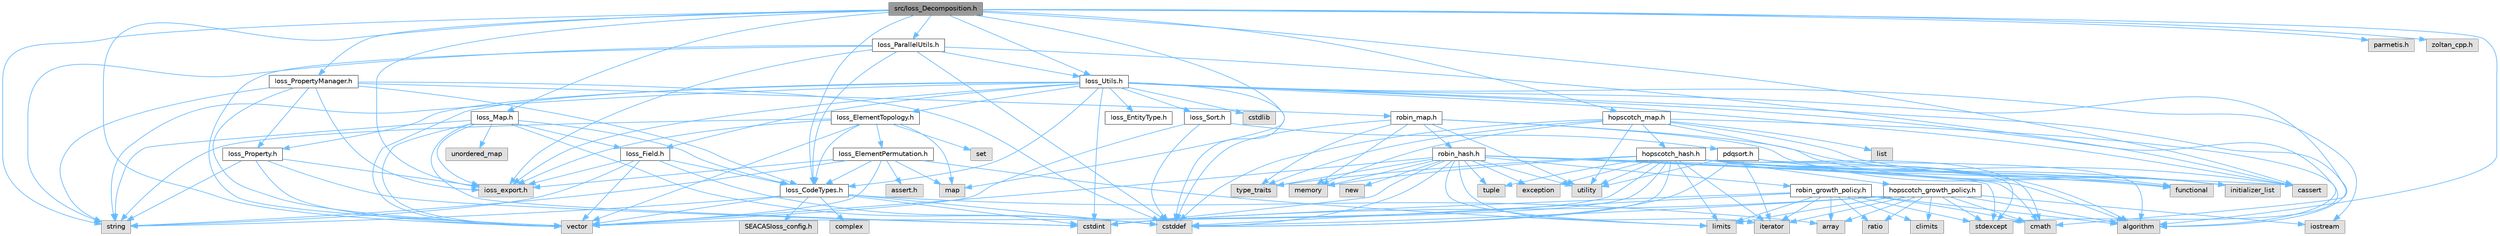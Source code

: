 digraph "src/Ioss_Decomposition.h"
{
 // INTERACTIVE_SVG=YES
 // LATEX_PDF_SIZE
  bgcolor="transparent";
  edge [fontname=Helvetica,fontsize=10,labelfontname=Helvetica,labelfontsize=10];
  node [fontname=Helvetica,fontsize=10,shape=box,height=0.2,width=0.4];
  Node1 [id="Node000001",label="src/Ioss_Decomposition.h",height=0.2,width=0.4,color="gray40", fillcolor="grey60", style="filled", fontcolor="black",tooltip=" "];
  Node1 -> Node2 [id="edge1_Node000001_Node000002",color="steelblue1",style="solid",tooltip=" "];
  Node2 [id="Node000002",label="ioss_export.h",height=0.2,width=0.4,color="grey60", fillcolor="#E0E0E0", style="filled",tooltip=" "];
  Node1 -> Node3 [id="edge2_Node000001_Node000003",color="steelblue1",style="solid",tooltip=" "];
  Node3 [id="Node000003",label="Ioss_CodeTypes.h",height=0.2,width=0.4,color="grey40", fillcolor="white", style="filled",URL="$Ioss__CodeTypes_8h.html",tooltip=" "];
  Node3 -> Node4 [id="edge3_Node000003_Node000004",color="steelblue1",style="solid",tooltip=" "];
  Node4 [id="Node000004",label="array",height=0.2,width=0.4,color="grey60", fillcolor="#E0E0E0", style="filled",tooltip=" "];
  Node3 -> Node5 [id="edge4_Node000003_Node000005",color="steelblue1",style="solid",tooltip=" "];
  Node5 [id="Node000005",label="cstddef",height=0.2,width=0.4,color="grey60", fillcolor="#E0E0E0", style="filled",tooltip=" "];
  Node3 -> Node6 [id="edge5_Node000003_Node000006",color="steelblue1",style="solid",tooltip=" "];
  Node6 [id="Node000006",label="cstdint",height=0.2,width=0.4,color="grey60", fillcolor="#E0E0E0", style="filled",tooltip=" "];
  Node3 -> Node7 [id="edge6_Node000003_Node000007",color="steelblue1",style="solid",tooltip=" "];
  Node7 [id="Node000007",label="string",height=0.2,width=0.4,color="grey60", fillcolor="#E0E0E0", style="filled",tooltip=" "];
  Node3 -> Node8 [id="edge7_Node000003_Node000008",color="steelblue1",style="solid",tooltip=" "];
  Node8 [id="Node000008",label="vector",height=0.2,width=0.4,color="grey60", fillcolor="#E0E0E0", style="filled",tooltip=" "];
  Node3 -> Node9 [id="edge8_Node000003_Node000009",color="steelblue1",style="solid",tooltip=" "];
  Node9 [id="Node000009",label="SEACASIoss_config.h",height=0.2,width=0.4,color="grey60", fillcolor="#E0E0E0", style="filled",tooltip=" "];
  Node3 -> Node10 [id="edge9_Node000003_Node000010",color="steelblue1",style="solid",tooltip=" "];
  Node10 [id="Node000010",label="complex",height=0.2,width=0.4,color="grey60", fillcolor="#E0E0E0", style="filled",tooltip=" "];
  Node1 -> Node11 [id="edge10_Node000001_Node000011",color="steelblue1",style="solid",tooltip=" "];
  Node11 [id="Node000011",label="Ioss_Map.h",height=0.2,width=0.4,color="grey40", fillcolor="white", style="filled",URL="$Ioss__Map_8h.html",tooltip=" "];
  Node11 -> Node2 [id="edge11_Node000011_Node000002",color="steelblue1",style="solid",tooltip=" "];
  Node11 -> Node3 [id="edge12_Node000011_Node000003",color="steelblue1",style="solid",tooltip=" "];
  Node11 -> Node12 [id="edge13_Node000011_Node000012",color="steelblue1",style="solid",tooltip=" "];
  Node12 [id="Node000012",label="Ioss_Field.h",height=0.2,width=0.4,color="grey40", fillcolor="white", style="filled",URL="$Ioss__Field_8h.html",tooltip=" "];
  Node12 -> Node2 [id="edge14_Node000012_Node000002",color="steelblue1",style="solid",tooltip=" "];
  Node12 -> Node3 [id="edge15_Node000012_Node000003",color="steelblue1",style="solid",tooltip=" "];
  Node12 -> Node5 [id="edge16_Node000012_Node000005",color="steelblue1",style="solid",tooltip=" "];
  Node12 -> Node7 [id="edge17_Node000012_Node000007",color="steelblue1",style="solid",tooltip=" "];
  Node12 -> Node8 [id="edge18_Node000012_Node000008",color="steelblue1",style="solid",tooltip=" "];
  Node11 -> Node5 [id="edge19_Node000011_Node000005",color="steelblue1",style="solid",tooltip=" "];
  Node11 -> Node6 [id="edge20_Node000011_Node000006",color="steelblue1",style="solid",tooltip=" "];
  Node11 -> Node7 [id="edge21_Node000011_Node000007",color="steelblue1",style="solid",tooltip=" "];
  Node11 -> Node8 [id="edge22_Node000011_Node000008",color="steelblue1",style="solid",tooltip=" "];
  Node11 -> Node13 [id="edge23_Node000011_Node000013",color="steelblue1",style="solid",tooltip=" "];
  Node13 [id="Node000013",label="unordered_map",height=0.2,width=0.4,color="grey60", fillcolor="#E0E0E0", style="filled",tooltip=" "];
  Node1 -> Node14 [id="edge24_Node000001_Node000014",color="steelblue1",style="solid",tooltip=" "];
  Node14 [id="Node000014",label="Ioss_ParallelUtils.h",height=0.2,width=0.4,color="grey40", fillcolor="white", style="filled",URL="$Ioss__ParallelUtils_8h.html",tooltip=" "];
  Node14 -> Node2 [id="edge25_Node000014_Node000002",color="steelblue1",style="solid",tooltip=" "];
  Node14 -> Node3 [id="edge26_Node000014_Node000003",color="steelblue1",style="solid",tooltip=" "];
  Node14 -> Node15 [id="edge27_Node000014_Node000015",color="steelblue1",style="solid",tooltip=" "];
  Node15 [id="Node000015",label="Ioss_Utils.h",height=0.2,width=0.4,color="grey40", fillcolor="white", style="filled",URL="$Ioss__Utils_8h.html",tooltip=" "];
  Node15 -> Node2 [id="edge28_Node000015_Node000002",color="steelblue1",style="solid",tooltip=" "];
  Node15 -> Node3 [id="edge29_Node000015_Node000003",color="steelblue1",style="solid",tooltip=" "];
  Node15 -> Node16 [id="edge30_Node000015_Node000016",color="steelblue1",style="solid",tooltip=" "];
  Node16 [id="Node000016",label="Ioss_ElementTopology.h",height=0.2,width=0.4,color="grey40", fillcolor="white", style="filled",URL="$Ioss__ElementTopology_8h.html",tooltip=" "];
  Node16 -> Node2 [id="edge31_Node000016_Node000002",color="steelblue1",style="solid",tooltip=" "];
  Node16 -> Node3 [id="edge32_Node000016_Node000003",color="steelblue1",style="solid",tooltip=" "];
  Node16 -> Node17 [id="edge33_Node000016_Node000017",color="steelblue1",style="solid",tooltip=" "];
  Node17 [id="Node000017",label="Ioss_ElementPermutation.h",height=0.2,width=0.4,color="grey40", fillcolor="white", style="filled",URL="$Ioss__ElementPermutation_8h.html",tooltip=" "];
  Node17 -> Node2 [id="edge34_Node000017_Node000002",color="steelblue1",style="solid",tooltip=" "];
  Node17 -> Node3 [id="edge35_Node000017_Node000003",color="steelblue1",style="solid",tooltip=" "];
  Node17 -> Node18 [id="edge36_Node000017_Node000018",color="steelblue1",style="solid",tooltip=" "];
  Node18 [id="Node000018",label="assert.h",height=0.2,width=0.4,color="grey60", fillcolor="#E0E0E0", style="filled",tooltip=" "];
  Node17 -> Node19 [id="edge37_Node000017_Node000019",color="steelblue1",style="solid",tooltip=" "];
  Node19 [id="Node000019",label="limits",height=0.2,width=0.4,color="grey60", fillcolor="#E0E0E0", style="filled",tooltip=" "];
  Node17 -> Node20 [id="edge38_Node000017_Node000020",color="steelblue1",style="solid",tooltip=" "];
  Node20 [id="Node000020",label="map",height=0.2,width=0.4,color="grey60", fillcolor="#E0E0E0", style="filled",tooltip=" "];
  Node17 -> Node7 [id="edge39_Node000017_Node000007",color="steelblue1",style="solid",tooltip=" "];
  Node17 -> Node8 [id="edge40_Node000017_Node000008",color="steelblue1",style="solid",tooltip=" "];
  Node16 -> Node20 [id="edge41_Node000016_Node000020",color="steelblue1",style="solid",tooltip=" "];
  Node16 -> Node21 [id="edge42_Node000016_Node000021",color="steelblue1",style="solid",tooltip=" "];
  Node21 [id="Node000021",label="set",height=0.2,width=0.4,color="grey60", fillcolor="#E0E0E0", style="filled",tooltip=" "];
  Node16 -> Node7 [id="edge43_Node000016_Node000007",color="steelblue1",style="solid",tooltip=" "];
  Node16 -> Node8 [id="edge44_Node000016_Node000008",color="steelblue1",style="solid",tooltip=" "];
  Node15 -> Node22 [id="edge45_Node000015_Node000022",color="steelblue1",style="solid",tooltip=" "];
  Node22 [id="Node000022",label="Ioss_EntityType.h",height=0.2,width=0.4,color="grey40", fillcolor="white", style="filled",URL="$Ioss__EntityType_8h.html",tooltip=" "];
  Node15 -> Node12 [id="edge46_Node000015_Node000012",color="steelblue1",style="solid",tooltip=" "];
  Node15 -> Node23 [id="edge47_Node000015_Node000023",color="steelblue1",style="solid",tooltip=" "];
  Node23 [id="Node000023",label="Ioss_Property.h",height=0.2,width=0.4,color="grey40", fillcolor="white", style="filled",URL="$Ioss__Property_8h.html",tooltip=" "];
  Node23 -> Node2 [id="edge48_Node000023_Node000002",color="steelblue1",style="solid",tooltip=" "];
  Node23 -> Node6 [id="edge49_Node000023_Node000006",color="steelblue1",style="solid",tooltip=" "];
  Node23 -> Node7 [id="edge50_Node000023_Node000007",color="steelblue1",style="solid",tooltip=" "];
  Node23 -> Node8 [id="edge51_Node000023_Node000008",color="steelblue1",style="solid",tooltip=" "];
  Node15 -> Node24 [id="edge52_Node000015_Node000024",color="steelblue1",style="solid",tooltip=" "];
  Node24 [id="Node000024",label="Ioss_Sort.h",height=0.2,width=0.4,color="grey40", fillcolor="white", style="filled",URL="$Ioss__Sort_8h.html",tooltip=" "];
  Node24 -> Node25 [id="edge53_Node000024_Node000025",color="steelblue1",style="solid",tooltip=" "];
  Node25 [id="Node000025",label="pdqsort.h",height=0.2,width=0.4,color="grey40", fillcolor="white", style="filled",URL="$pdqsort_8h.html",tooltip=" "];
  Node25 -> Node26 [id="edge54_Node000025_Node000026",color="steelblue1",style="solid",tooltip=" "];
  Node26 [id="Node000026",label="algorithm",height=0.2,width=0.4,color="grey60", fillcolor="#E0E0E0", style="filled",tooltip=" "];
  Node25 -> Node5 [id="edge55_Node000025_Node000005",color="steelblue1",style="solid",tooltip=" "];
  Node25 -> Node27 [id="edge56_Node000025_Node000027",color="steelblue1",style="solid",tooltip=" "];
  Node27 [id="Node000027",label="functional",height=0.2,width=0.4,color="grey60", fillcolor="#E0E0E0", style="filled",tooltip=" "];
  Node25 -> Node28 [id="edge57_Node000025_Node000028",color="steelblue1",style="solid",tooltip=" "];
  Node28 [id="Node000028",label="iterator",height=0.2,width=0.4,color="grey60", fillcolor="#E0E0E0", style="filled",tooltip=" "];
  Node25 -> Node29 [id="edge58_Node000025_Node000029",color="steelblue1",style="solid",tooltip=" "];
  Node29 [id="Node000029",label="utility",height=0.2,width=0.4,color="grey60", fillcolor="#E0E0E0", style="filled",tooltip=" "];
  Node24 -> Node5 [id="edge59_Node000024_Node000005",color="steelblue1",style="solid",tooltip=" "];
  Node24 -> Node8 [id="edge60_Node000024_Node000008",color="steelblue1",style="solid",tooltip=" "];
  Node15 -> Node26 [id="edge61_Node000015_Node000026",color="steelblue1",style="solid",tooltip=" "];
  Node15 -> Node30 [id="edge62_Node000015_Node000030",color="steelblue1",style="solid",tooltip=" "];
  Node30 [id="Node000030",label="cassert",height=0.2,width=0.4,color="grey60", fillcolor="#E0E0E0", style="filled",tooltip=" "];
  Node15 -> Node31 [id="edge63_Node000015_Node000031",color="steelblue1",style="solid",tooltip=" "];
  Node31 [id="Node000031",label="cmath",height=0.2,width=0.4,color="grey60", fillcolor="#E0E0E0", style="filled",tooltip=" "];
  Node15 -> Node5 [id="edge64_Node000015_Node000005",color="steelblue1",style="solid",tooltip=" "];
  Node15 -> Node6 [id="edge65_Node000015_Node000006",color="steelblue1",style="solid",tooltip=" "];
  Node15 -> Node32 [id="edge66_Node000015_Node000032",color="steelblue1",style="solid",tooltip=" "];
  Node32 [id="Node000032",label="cstdlib",height=0.2,width=0.4,color="grey60", fillcolor="#E0E0E0", style="filled",tooltip=" "];
  Node15 -> Node33 [id="edge67_Node000015_Node000033",color="steelblue1",style="solid",tooltip=" "];
  Node33 [id="Node000033",label="iostream",height=0.2,width=0.4,color="grey60", fillcolor="#E0E0E0", style="filled",tooltip=" "];
  Node15 -> Node34 [id="edge68_Node000015_Node000034",color="steelblue1",style="solid",tooltip=" "];
  Node34 [id="Node000034",label="stdexcept",height=0.2,width=0.4,color="grey60", fillcolor="#E0E0E0", style="filled",tooltip=" "];
  Node15 -> Node7 [id="edge69_Node000015_Node000007",color="steelblue1",style="solid",tooltip=" "];
  Node15 -> Node8 [id="edge70_Node000015_Node000008",color="steelblue1",style="solid",tooltip=" "];
  Node14 -> Node30 [id="edge71_Node000014_Node000030",color="steelblue1",style="solid",tooltip=" "];
  Node14 -> Node5 [id="edge72_Node000014_Node000005",color="steelblue1",style="solid",tooltip=" "];
  Node14 -> Node7 [id="edge73_Node000014_Node000007",color="steelblue1",style="solid",tooltip=" "];
  Node14 -> Node8 [id="edge74_Node000014_Node000008",color="steelblue1",style="solid",tooltip=" "];
  Node1 -> Node35 [id="edge75_Node000001_Node000035",color="steelblue1",style="solid",tooltip=" "];
  Node35 [id="Node000035",label="Ioss_PropertyManager.h",height=0.2,width=0.4,color="grey40", fillcolor="white", style="filled",URL="$Ioss__PropertyManager_8h.html",tooltip=" "];
  Node35 -> Node2 [id="edge76_Node000035_Node000002",color="steelblue1",style="solid",tooltip=" "];
  Node35 -> Node3 [id="edge77_Node000035_Node000003",color="steelblue1",style="solid",tooltip=" "];
  Node35 -> Node23 [id="edge78_Node000035_Node000023",color="steelblue1",style="solid",tooltip=" "];
  Node35 -> Node5 [id="edge79_Node000035_Node000005",color="steelblue1",style="solid",tooltip=" "];
  Node35 -> Node7 [id="edge80_Node000035_Node000007",color="steelblue1",style="solid",tooltip=" "];
  Node35 -> Node8 [id="edge81_Node000035_Node000008",color="steelblue1",style="solid",tooltip=" "];
  Node35 -> Node36 [id="edge82_Node000035_Node000036",color="steelblue1",style="solid",tooltip=" "];
  Node36 [id="Node000036",label="robin_map.h",height=0.2,width=0.4,color="grey40", fillcolor="white", style="filled",URL="$robin__map_8h.html",tooltip=" "];
  Node36 -> Node5 [id="edge83_Node000036_Node000005",color="steelblue1",style="solid",tooltip=" "];
  Node36 -> Node27 [id="edge84_Node000036_Node000027",color="steelblue1",style="solid",tooltip=" "];
  Node36 -> Node37 [id="edge85_Node000036_Node000037",color="steelblue1",style="solid",tooltip=" "];
  Node37 [id="Node000037",label="initializer_list",height=0.2,width=0.4,color="grey60", fillcolor="#E0E0E0", style="filled",tooltip=" "];
  Node36 -> Node38 [id="edge86_Node000036_Node000038",color="steelblue1",style="solid",tooltip=" "];
  Node38 [id="Node000038",label="memory",height=0.2,width=0.4,color="grey60", fillcolor="#E0E0E0", style="filled",tooltip=" "];
  Node36 -> Node39 [id="edge87_Node000036_Node000039",color="steelblue1",style="solid",tooltip=" "];
  Node39 [id="Node000039",label="type_traits",height=0.2,width=0.4,color="grey60", fillcolor="#E0E0E0", style="filled",tooltip=" "];
  Node36 -> Node29 [id="edge88_Node000036_Node000029",color="steelblue1",style="solid",tooltip=" "];
  Node36 -> Node40 [id="edge89_Node000036_Node000040",color="steelblue1",style="solid",tooltip=" "];
  Node40 [id="Node000040",label="robin_hash.h",height=0.2,width=0.4,color="grey40", fillcolor="white", style="filled",URL="$robin__hash_8h.html",tooltip=" "];
  Node40 -> Node26 [id="edge90_Node000040_Node000026",color="steelblue1",style="solid",tooltip=" "];
  Node40 -> Node30 [id="edge91_Node000040_Node000030",color="steelblue1",style="solid",tooltip=" "];
  Node40 -> Node31 [id="edge92_Node000040_Node000031",color="steelblue1",style="solid",tooltip=" "];
  Node40 -> Node5 [id="edge93_Node000040_Node000005",color="steelblue1",style="solid",tooltip=" "];
  Node40 -> Node6 [id="edge94_Node000040_Node000006",color="steelblue1",style="solid",tooltip=" "];
  Node40 -> Node41 [id="edge95_Node000040_Node000041",color="steelblue1",style="solid",tooltip=" "];
  Node41 [id="Node000041",label="exception",height=0.2,width=0.4,color="grey60", fillcolor="#E0E0E0", style="filled",tooltip=" "];
  Node40 -> Node28 [id="edge96_Node000040_Node000028",color="steelblue1",style="solid",tooltip=" "];
  Node40 -> Node19 [id="edge97_Node000040_Node000019",color="steelblue1",style="solid",tooltip=" "];
  Node40 -> Node38 [id="edge98_Node000040_Node000038",color="steelblue1",style="solid",tooltip=" "];
  Node40 -> Node42 [id="edge99_Node000040_Node000042",color="steelblue1",style="solid",tooltip=" "];
  Node42 [id="Node000042",label="new",height=0.2,width=0.4,color="grey60", fillcolor="#E0E0E0", style="filled",tooltip=" "];
  Node40 -> Node34 [id="edge100_Node000040_Node000034",color="steelblue1",style="solid",tooltip=" "];
  Node40 -> Node43 [id="edge101_Node000040_Node000043",color="steelblue1",style="solid",tooltip=" "];
  Node43 [id="Node000043",label="tuple",height=0.2,width=0.4,color="grey60", fillcolor="#E0E0E0", style="filled",tooltip=" "];
  Node40 -> Node39 [id="edge102_Node000040_Node000039",color="steelblue1",style="solid",tooltip=" "];
  Node40 -> Node29 [id="edge103_Node000040_Node000029",color="steelblue1",style="solid",tooltip=" "];
  Node40 -> Node8 [id="edge104_Node000040_Node000008",color="steelblue1",style="solid",tooltip=" "];
  Node40 -> Node44 [id="edge105_Node000040_Node000044",color="steelblue1",style="solid",tooltip=" "];
  Node44 [id="Node000044",label="robin_growth_policy.h",height=0.2,width=0.4,color="grey40", fillcolor="white", style="filled",URL="$robin__growth__policy_8h.html",tooltip=" "];
  Node44 -> Node26 [id="edge106_Node000044_Node000026",color="steelblue1",style="solid",tooltip=" "];
  Node44 -> Node4 [id="edge107_Node000044_Node000004",color="steelblue1",style="solid",tooltip=" "];
  Node44 -> Node45 [id="edge108_Node000044_Node000045",color="steelblue1",style="solid",tooltip=" "];
  Node45 [id="Node000045",label="climits",height=0.2,width=0.4,color="grey60", fillcolor="#E0E0E0", style="filled",tooltip=" "];
  Node44 -> Node31 [id="edge109_Node000044_Node000031",color="steelblue1",style="solid",tooltip=" "];
  Node44 -> Node5 [id="edge110_Node000044_Node000005",color="steelblue1",style="solid",tooltip=" "];
  Node44 -> Node6 [id="edge111_Node000044_Node000006",color="steelblue1",style="solid",tooltip=" "];
  Node44 -> Node28 [id="edge112_Node000044_Node000028",color="steelblue1",style="solid",tooltip=" "];
  Node44 -> Node19 [id="edge113_Node000044_Node000019",color="steelblue1",style="solid",tooltip=" "];
  Node44 -> Node46 [id="edge114_Node000044_Node000046",color="steelblue1",style="solid",tooltip=" "];
  Node46 [id="Node000046",label="ratio",height=0.2,width=0.4,color="grey60", fillcolor="#E0E0E0", style="filled",tooltip=" "];
  Node44 -> Node34 [id="edge115_Node000044_Node000034",color="steelblue1",style="solid",tooltip=" "];
  Node1 -> Node26 [id="edge116_Node000001_Node000026",color="steelblue1",style="solid",tooltip=" "];
  Node1 -> Node30 [id="edge117_Node000001_Node000030",color="steelblue1",style="solid",tooltip=" "];
  Node1 -> Node20 [id="edge118_Node000001_Node000020",color="steelblue1",style="solid",tooltip=" "];
  Node1 -> Node7 [id="edge119_Node000001_Node000007",color="steelblue1",style="solid",tooltip=" "];
  Node1 -> Node8 [id="edge120_Node000001_Node000008",color="steelblue1",style="solid",tooltip=" "];
  Node1 -> Node15 [id="edge121_Node000001_Node000015",color="steelblue1",style="solid",tooltip=" "];
  Node1 -> Node47 [id="edge122_Node000001_Node000047",color="steelblue1",style="solid",tooltip=" "];
  Node47 [id="Node000047",label="parmetis.h",height=0.2,width=0.4,color="grey60", fillcolor="#E0E0E0", style="filled",tooltip=" "];
  Node1 -> Node48 [id="edge123_Node000001_Node000048",color="steelblue1",style="solid",tooltip=" "];
  Node48 [id="Node000048",label="zoltan_cpp.h",height=0.2,width=0.4,color="grey60", fillcolor="#E0E0E0", style="filled",tooltip=" "];
  Node1 -> Node49 [id="edge124_Node000001_Node000049",color="steelblue1",style="solid",tooltip=" "];
  Node49 [id="Node000049",label="hopscotch_map.h",height=0.2,width=0.4,color="grey40", fillcolor="white", style="filled",URL="$hopscotch__map_8h.html",tooltip=" "];
  Node49 -> Node26 [id="edge125_Node000049_Node000026",color="steelblue1",style="solid",tooltip=" "];
  Node49 -> Node5 [id="edge126_Node000049_Node000005",color="steelblue1",style="solid",tooltip=" "];
  Node49 -> Node27 [id="edge127_Node000049_Node000027",color="steelblue1",style="solid",tooltip=" "];
  Node49 -> Node37 [id="edge128_Node000049_Node000037",color="steelblue1",style="solid",tooltip=" "];
  Node49 -> Node50 [id="edge129_Node000049_Node000050",color="steelblue1",style="solid",tooltip=" "];
  Node50 [id="Node000050",label="list",height=0.2,width=0.4,color="grey60", fillcolor="#E0E0E0", style="filled",tooltip=" "];
  Node49 -> Node38 [id="edge130_Node000049_Node000038",color="steelblue1",style="solid",tooltip=" "];
  Node49 -> Node39 [id="edge131_Node000049_Node000039",color="steelblue1",style="solid",tooltip=" "];
  Node49 -> Node29 [id="edge132_Node000049_Node000029",color="steelblue1",style="solid",tooltip=" "];
  Node49 -> Node51 [id="edge133_Node000049_Node000051",color="steelblue1",style="solid",tooltip=" "];
  Node51 [id="Node000051",label="hopscotch_hash.h",height=0.2,width=0.4,color="grey40", fillcolor="white", style="filled",URL="$hopscotch__hash_8h.html",tooltip=" "];
  Node51 -> Node26 [id="edge134_Node000051_Node000026",color="steelblue1",style="solid",tooltip=" "];
  Node51 -> Node30 [id="edge135_Node000051_Node000030",color="steelblue1",style="solid",tooltip=" "];
  Node51 -> Node31 [id="edge136_Node000051_Node000031",color="steelblue1",style="solid",tooltip=" "];
  Node51 -> Node5 [id="edge137_Node000051_Node000005",color="steelblue1",style="solid",tooltip=" "];
  Node51 -> Node6 [id="edge138_Node000051_Node000006",color="steelblue1",style="solid",tooltip=" "];
  Node51 -> Node41 [id="edge139_Node000051_Node000041",color="steelblue1",style="solid",tooltip=" "];
  Node51 -> Node27 [id="edge140_Node000051_Node000027",color="steelblue1",style="solid",tooltip=" "];
  Node51 -> Node37 [id="edge141_Node000051_Node000037",color="steelblue1",style="solid",tooltip=" "];
  Node51 -> Node28 [id="edge142_Node000051_Node000028",color="steelblue1",style="solid",tooltip=" "];
  Node51 -> Node19 [id="edge143_Node000051_Node000019",color="steelblue1",style="solid",tooltip=" "];
  Node51 -> Node38 [id="edge144_Node000051_Node000038",color="steelblue1",style="solid",tooltip=" "];
  Node51 -> Node34 [id="edge145_Node000051_Node000034",color="steelblue1",style="solid",tooltip=" "];
  Node51 -> Node43 [id="edge146_Node000051_Node000043",color="steelblue1",style="solid",tooltip=" "];
  Node51 -> Node39 [id="edge147_Node000051_Node000039",color="steelblue1",style="solid",tooltip=" "];
  Node51 -> Node29 [id="edge148_Node000051_Node000029",color="steelblue1",style="solid",tooltip=" "];
  Node51 -> Node8 [id="edge149_Node000051_Node000008",color="steelblue1",style="solid",tooltip=" "];
  Node51 -> Node52 [id="edge150_Node000051_Node000052",color="steelblue1",style="solid",tooltip=" "];
  Node52 [id="Node000052",label="hopscotch_growth_policy.h",height=0.2,width=0.4,color="grey40", fillcolor="white", style="filled",URL="$hopscotch__growth__policy_8h.html",tooltip=" "];
  Node52 -> Node26 [id="edge151_Node000052_Node000026",color="steelblue1",style="solid",tooltip=" "];
  Node52 -> Node4 [id="edge152_Node000052_Node000004",color="steelblue1",style="solid",tooltip=" "];
  Node52 -> Node45 [id="edge153_Node000052_Node000045",color="steelblue1",style="solid",tooltip=" "];
  Node52 -> Node31 [id="edge154_Node000052_Node000031",color="steelblue1",style="solid",tooltip=" "];
  Node52 -> Node5 [id="edge155_Node000052_Node000005",color="steelblue1",style="solid",tooltip=" "];
  Node52 -> Node6 [id="edge156_Node000052_Node000006",color="steelblue1",style="solid",tooltip=" "];
  Node52 -> Node28 [id="edge157_Node000052_Node000028",color="steelblue1",style="solid",tooltip=" "];
  Node52 -> Node19 [id="edge158_Node000052_Node000019",color="steelblue1",style="solid",tooltip=" "];
  Node52 -> Node46 [id="edge159_Node000052_Node000046",color="steelblue1",style="solid",tooltip=" "];
  Node52 -> Node34 [id="edge160_Node000052_Node000034",color="steelblue1",style="solid",tooltip=" "];
  Node52 -> Node33 [id="edge161_Node000052_Node000033",color="steelblue1",style="solid",tooltip=" "];
}

